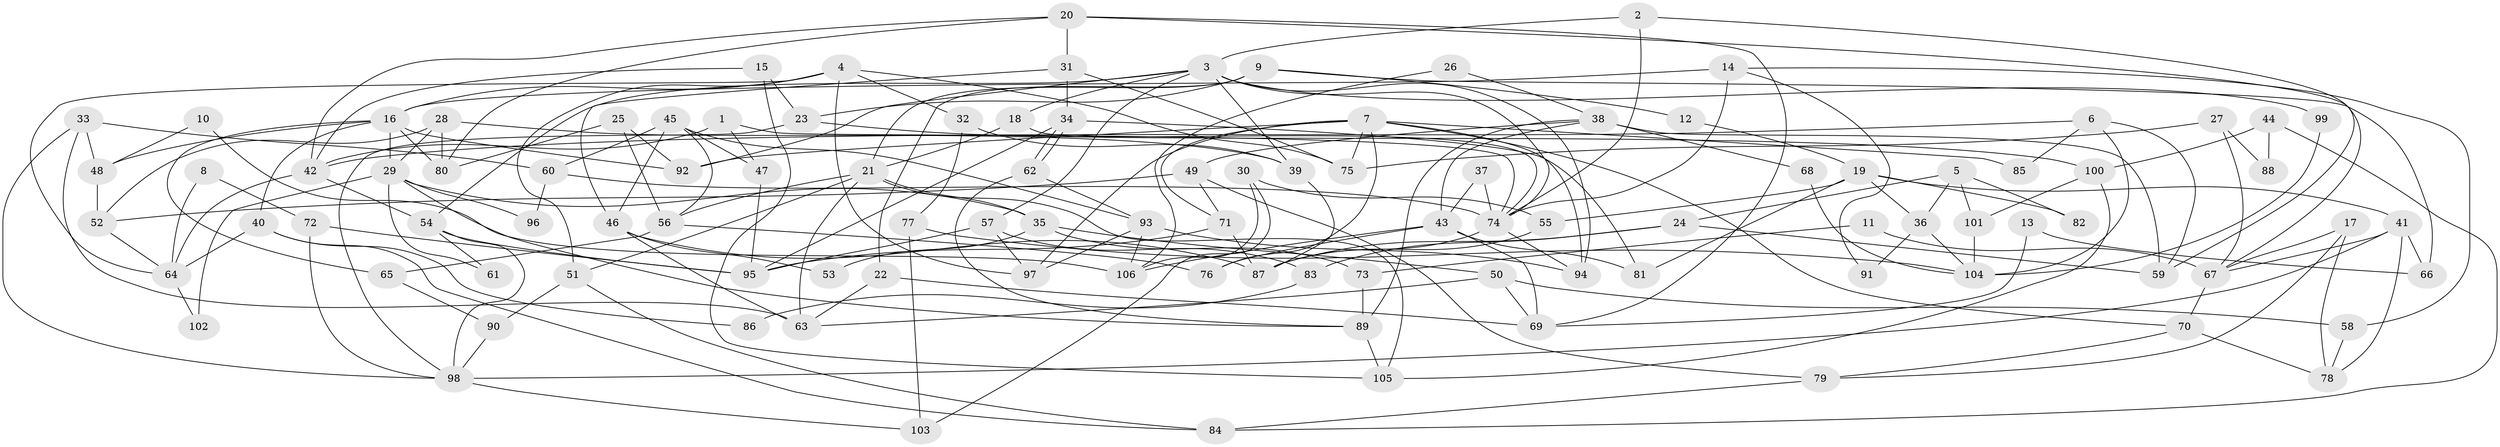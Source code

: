 // coarse degree distribution, {6: 0.09433962264150944, 14: 0.03773584905660377, 13: 0.018867924528301886, 4: 0.16981132075471697, 7: 0.11320754716981132, 2: 0.2641509433962264, 8: 0.05660377358490566, 5: 0.03773584905660377, 10: 0.03773584905660377, 11: 0.018867924528301886, 3: 0.1509433962264151}
// Generated by graph-tools (version 1.1) at 2025/51/03/04/25 22:51:24]
// undirected, 106 vertices, 212 edges
graph export_dot {
  node [color=gray90,style=filled];
  1;
  2;
  3;
  4;
  5;
  6;
  7;
  8;
  9;
  10;
  11;
  12;
  13;
  14;
  15;
  16;
  17;
  18;
  19;
  20;
  21;
  22;
  23;
  24;
  25;
  26;
  27;
  28;
  29;
  30;
  31;
  32;
  33;
  34;
  35;
  36;
  37;
  38;
  39;
  40;
  41;
  42;
  43;
  44;
  45;
  46;
  47;
  48;
  49;
  50;
  51;
  52;
  53;
  54;
  55;
  56;
  57;
  58;
  59;
  60;
  61;
  62;
  63;
  64;
  65;
  66;
  67;
  68;
  69;
  70;
  71;
  72;
  73;
  74;
  75;
  76;
  77;
  78;
  79;
  80;
  81;
  82;
  83;
  84;
  85;
  86;
  87;
  88;
  89;
  90;
  91;
  92;
  93;
  94;
  95;
  96;
  97;
  98;
  99;
  100;
  101;
  102;
  103;
  104;
  105;
  106;
  1 -- 74;
  1 -- 47;
  1 -- 42;
  2 -- 3;
  2 -- 59;
  2 -- 74;
  3 -- 54;
  3 -- 74;
  3 -- 18;
  3 -- 39;
  3 -- 57;
  3 -- 92;
  3 -- 94;
  3 -- 99;
  4 -- 64;
  4 -- 16;
  4 -- 32;
  4 -- 51;
  4 -- 75;
  4 -- 97;
  5 -- 24;
  5 -- 101;
  5 -- 36;
  5 -- 82;
  6 -- 104;
  6 -- 42;
  6 -- 59;
  6 -- 85;
  7 -- 94;
  7 -- 97;
  7 -- 70;
  7 -- 71;
  7 -- 75;
  7 -- 76;
  7 -- 85;
  7 -- 92;
  8 -- 64;
  8 -- 72;
  9 -- 21;
  9 -- 22;
  9 -- 12;
  9 -- 23;
  9 -- 66;
  10 -- 106;
  10 -- 48;
  11 -- 73;
  11 -- 67;
  12 -- 19;
  13 -- 69;
  13 -- 66;
  14 -- 74;
  14 -- 16;
  14 -- 58;
  14 -- 91;
  15 -- 23;
  15 -- 42;
  15 -- 105;
  16 -- 29;
  16 -- 92;
  16 -- 40;
  16 -- 48;
  16 -- 65;
  16 -- 80;
  17 -- 78;
  17 -- 79;
  17 -- 67;
  18 -- 21;
  18 -- 74;
  19 -- 81;
  19 -- 41;
  19 -- 36;
  19 -- 55;
  19 -- 82;
  20 -- 31;
  20 -- 42;
  20 -- 67;
  20 -- 69;
  20 -- 80;
  21 -- 105;
  21 -- 56;
  21 -- 35;
  21 -- 51;
  21 -- 63;
  22 -- 63;
  22 -- 69;
  23 -- 98;
  23 -- 100;
  24 -- 59;
  24 -- 87;
  24 -- 83;
  25 -- 80;
  25 -- 92;
  25 -- 56;
  26 -- 106;
  26 -- 38;
  27 -- 67;
  27 -- 75;
  27 -- 88;
  28 -- 39;
  28 -- 80;
  28 -- 29;
  28 -- 52;
  29 -- 35;
  29 -- 61;
  29 -- 89;
  29 -- 96;
  29 -- 102;
  30 -- 55;
  30 -- 106;
  30 -- 103;
  31 -- 75;
  31 -- 34;
  31 -- 46;
  32 -- 39;
  32 -- 77;
  33 -- 48;
  33 -- 63;
  33 -- 60;
  33 -- 98;
  34 -- 62;
  34 -- 62;
  34 -- 95;
  34 -- 81;
  35 -- 50;
  35 -- 53;
  35 -- 73;
  36 -- 91;
  36 -- 104;
  37 -- 43;
  37 -- 74;
  38 -- 49;
  38 -- 43;
  38 -- 59;
  38 -- 68;
  38 -- 89;
  39 -- 87;
  40 -- 64;
  40 -- 84;
  40 -- 86;
  41 -- 98;
  41 -- 67;
  41 -- 66;
  41 -- 78;
  42 -- 54;
  42 -- 64;
  43 -- 69;
  43 -- 76;
  43 -- 81;
  43 -- 106;
  44 -- 100;
  44 -- 84;
  44 -- 88;
  45 -- 60;
  45 -- 93;
  45 -- 46;
  45 -- 47;
  45 -- 56;
  46 -- 53;
  46 -- 63;
  46 -- 87;
  47 -- 95;
  48 -- 52;
  49 -- 71;
  49 -- 79;
  49 -- 52;
  50 -- 63;
  50 -- 58;
  50 -- 69;
  51 -- 84;
  51 -- 90;
  52 -- 64;
  54 -- 98;
  54 -- 95;
  54 -- 61;
  55 -- 87;
  56 -- 65;
  56 -- 76;
  57 -- 97;
  57 -- 83;
  57 -- 95;
  58 -- 78;
  60 -- 74;
  60 -- 96;
  62 -- 89;
  62 -- 93;
  64 -- 102;
  65 -- 90;
  67 -- 70;
  68 -- 104;
  70 -- 78;
  70 -- 79;
  71 -- 87;
  71 -- 95;
  72 -- 98;
  72 -- 95;
  73 -- 89;
  74 -- 87;
  74 -- 94;
  77 -- 103;
  77 -- 104;
  79 -- 84;
  83 -- 86;
  89 -- 105;
  90 -- 98;
  93 -- 94;
  93 -- 97;
  93 -- 106;
  98 -- 103;
  99 -- 104;
  100 -- 105;
  100 -- 101;
  101 -- 104;
}
